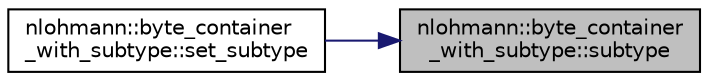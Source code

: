digraph "nlohmann::byte_container_with_subtype::subtype"
{
 // LATEX_PDF_SIZE
  edge [fontname="Helvetica",fontsize="10",labelfontname="Helvetica",labelfontsize="10"];
  node [fontname="Helvetica",fontsize="10",shape=record];
  rankdir="RL";
  Node1 [label="nlohmann::byte_container\l_with_subtype::subtype",height=0.2,width=0.4,color="black", fillcolor="grey75", style="filled", fontcolor="black",tooltip="return the binary subtype"];
  Node1 -> Node2 [dir="back",color="midnightblue",fontsize="10",style="solid"];
  Node2 [label="nlohmann::byte_container\l_with_subtype::set_subtype",height=0.2,width=0.4,color="black", fillcolor="white", style="filled",URL="$classnlohmann_1_1byte__container__with__subtype.html#aa1653b01b420607b359a3e8815b516c2",tooltip="sets the binary subtype"];
}
